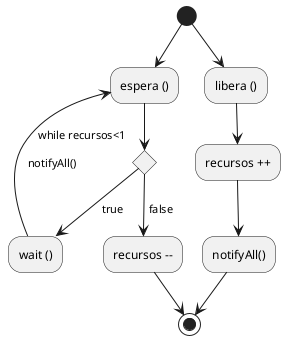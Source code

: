 @startuml

(*) --> "espera ()"
if " while recursos<1" then
--> [ true ] "wait ()"
else
--> [ false ] "recursos --"
--> (*)
(*) --> "libera ()"
--> "recursos ++"
--> "notifyAll()"
--> (*)
"wait ()" -->[ notifyAll()                ] "espera ()"


@enduml

@startuml
class Estado
@enduml